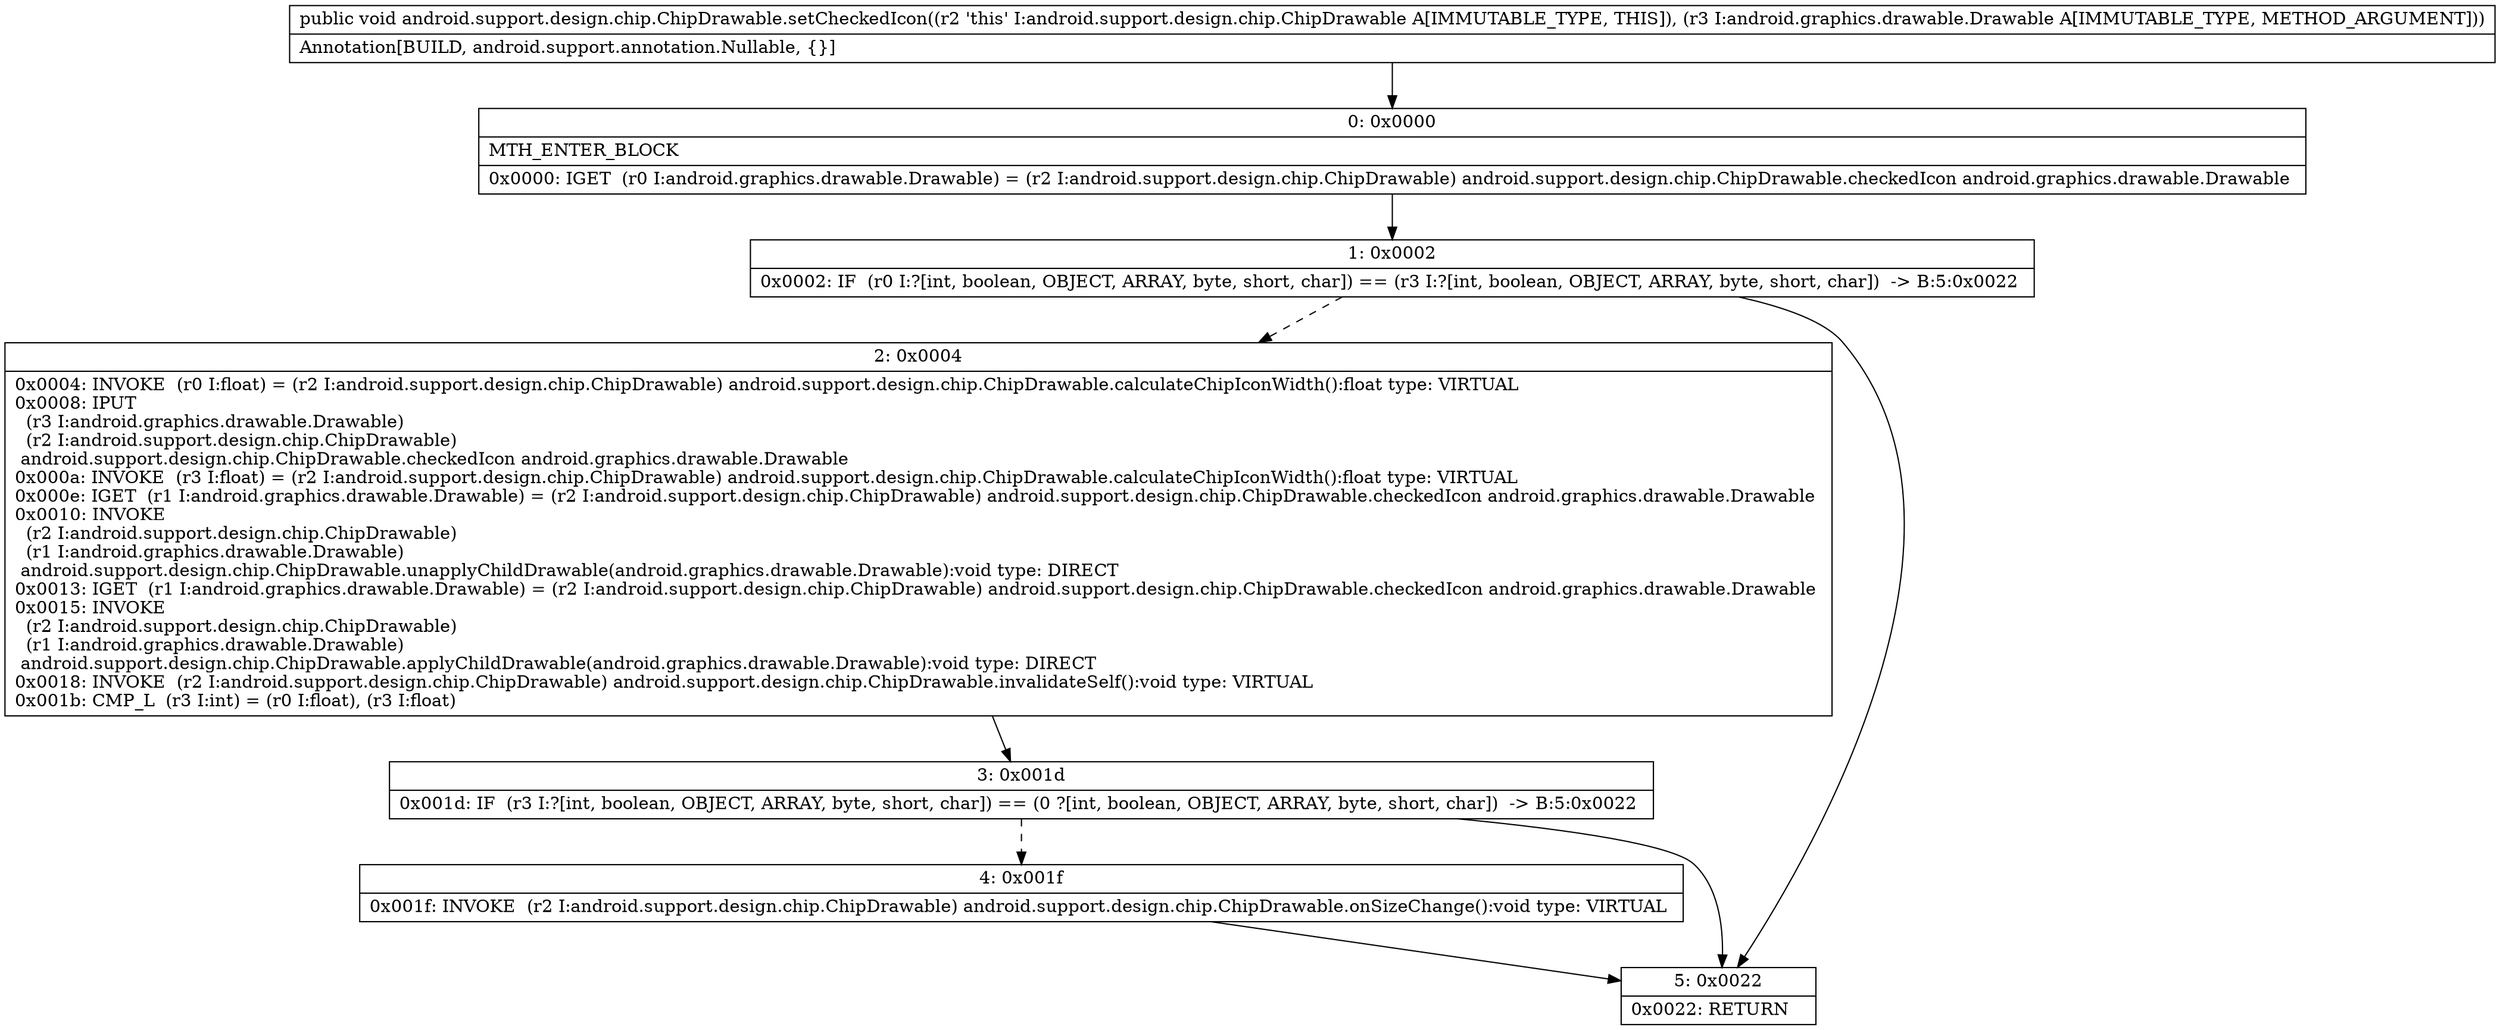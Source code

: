 digraph "CFG forandroid.support.design.chip.ChipDrawable.setCheckedIcon(Landroid\/graphics\/drawable\/Drawable;)V" {
Node_0 [shape=record,label="{0\:\ 0x0000|MTH_ENTER_BLOCK\l|0x0000: IGET  (r0 I:android.graphics.drawable.Drawable) = (r2 I:android.support.design.chip.ChipDrawable) android.support.design.chip.ChipDrawable.checkedIcon android.graphics.drawable.Drawable \l}"];
Node_1 [shape=record,label="{1\:\ 0x0002|0x0002: IF  (r0 I:?[int, boolean, OBJECT, ARRAY, byte, short, char]) == (r3 I:?[int, boolean, OBJECT, ARRAY, byte, short, char])  \-\> B:5:0x0022 \l}"];
Node_2 [shape=record,label="{2\:\ 0x0004|0x0004: INVOKE  (r0 I:float) = (r2 I:android.support.design.chip.ChipDrawable) android.support.design.chip.ChipDrawable.calculateChipIconWidth():float type: VIRTUAL \l0x0008: IPUT  \l  (r3 I:android.graphics.drawable.Drawable)\l  (r2 I:android.support.design.chip.ChipDrawable)\l android.support.design.chip.ChipDrawable.checkedIcon android.graphics.drawable.Drawable \l0x000a: INVOKE  (r3 I:float) = (r2 I:android.support.design.chip.ChipDrawable) android.support.design.chip.ChipDrawable.calculateChipIconWidth():float type: VIRTUAL \l0x000e: IGET  (r1 I:android.graphics.drawable.Drawable) = (r2 I:android.support.design.chip.ChipDrawable) android.support.design.chip.ChipDrawable.checkedIcon android.graphics.drawable.Drawable \l0x0010: INVOKE  \l  (r2 I:android.support.design.chip.ChipDrawable)\l  (r1 I:android.graphics.drawable.Drawable)\l android.support.design.chip.ChipDrawable.unapplyChildDrawable(android.graphics.drawable.Drawable):void type: DIRECT \l0x0013: IGET  (r1 I:android.graphics.drawable.Drawable) = (r2 I:android.support.design.chip.ChipDrawable) android.support.design.chip.ChipDrawable.checkedIcon android.graphics.drawable.Drawable \l0x0015: INVOKE  \l  (r2 I:android.support.design.chip.ChipDrawable)\l  (r1 I:android.graphics.drawable.Drawable)\l android.support.design.chip.ChipDrawable.applyChildDrawable(android.graphics.drawable.Drawable):void type: DIRECT \l0x0018: INVOKE  (r2 I:android.support.design.chip.ChipDrawable) android.support.design.chip.ChipDrawable.invalidateSelf():void type: VIRTUAL \l0x001b: CMP_L  (r3 I:int) = (r0 I:float), (r3 I:float) \l}"];
Node_3 [shape=record,label="{3\:\ 0x001d|0x001d: IF  (r3 I:?[int, boolean, OBJECT, ARRAY, byte, short, char]) == (0 ?[int, boolean, OBJECT, ARRAY, byte, short, char])  \-\> B:5:0x0022 \l}"];
Node_4 [shape=record,label="{4\:\ 0x001f|0x001f: INVOKE  (r2 I:android.support.design.chip.ChipDrawable) android.support.design.chip.ChipDrawable.onSizeChange():void type: VIRTUAL \l}"];
Node_5 [shape=record,label="{5\:\ 0x0022|0x0022: RETURN   \l}"];
MethodNode[shape=record,label="{public void android.support.design.chip.ChipDrawable.setCheckedIcon((r2 'this' I:android.support.design.chip.ChipDrawable A[IMMUTABLE_TYPE, THIS]), (r3 I:android.graphics.drawable.Drawable A[IMMUTABLE_TYPE, METHOD_ARGUMENT]))  | Annotation[BUILD, android.support.annotation.Nullable, \{\}]\l}"];
MethodNode -> Node_0;
Node_0 -> Node_1;
Node_1 -> Node_2[style=dashed];
Node_1 -> Node_5;
Node_2 -> Node_3;
Node_3 -> Node_4[style=dashed];
Node_3 -> Node_5;
Node_4 -> Node_5;
}

